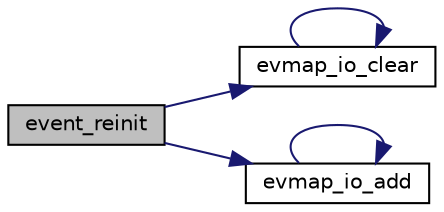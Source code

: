 digraph G
{
  edge [fontname="Helvetica",fontsize="10",labelfontname="Helvetica",labelfontsize="10"];
  node [fontname="Helvetica",fontsize="10",shape=record];
  rankdir="LR";
  Node1 [label="event_reinit",height=0.2,width=0.4,color="black", fillcolor="grey75", style="filled" fontcolor="black"];
  Node1 -> Node2 [color="midnightblue",fontsize="10",style="solid",fontname="Helvetica"];
  Node2 [label="evmap_io_clear",height=0.2,width=0.4,color="black", fillcolor="white", style="filled",URL="$evmap-internal_8h.html#aa86262101585908b054e3eadcccd41bb"];
  Node2 -> Node2 [color="midnightblue",fontsize="10",style="solid",fontname="Helvetica"];
  Node1 -> Node3 [color="midnightblue",fontsize="10",style="solid",fontname="Helvetica"];
  Node3 [label="evmap_io_add",height=0.2,width=0.4,color="black", fillcolor="white", style="filled",URL="$evmap-internal_8h.html#a337c42f077943b9ec9e56d80bb5cc1da"];
  Node3 -> Node3 [color="midnightblue",fontsize="10",style="solid",fontname="Helvetica"];
}
